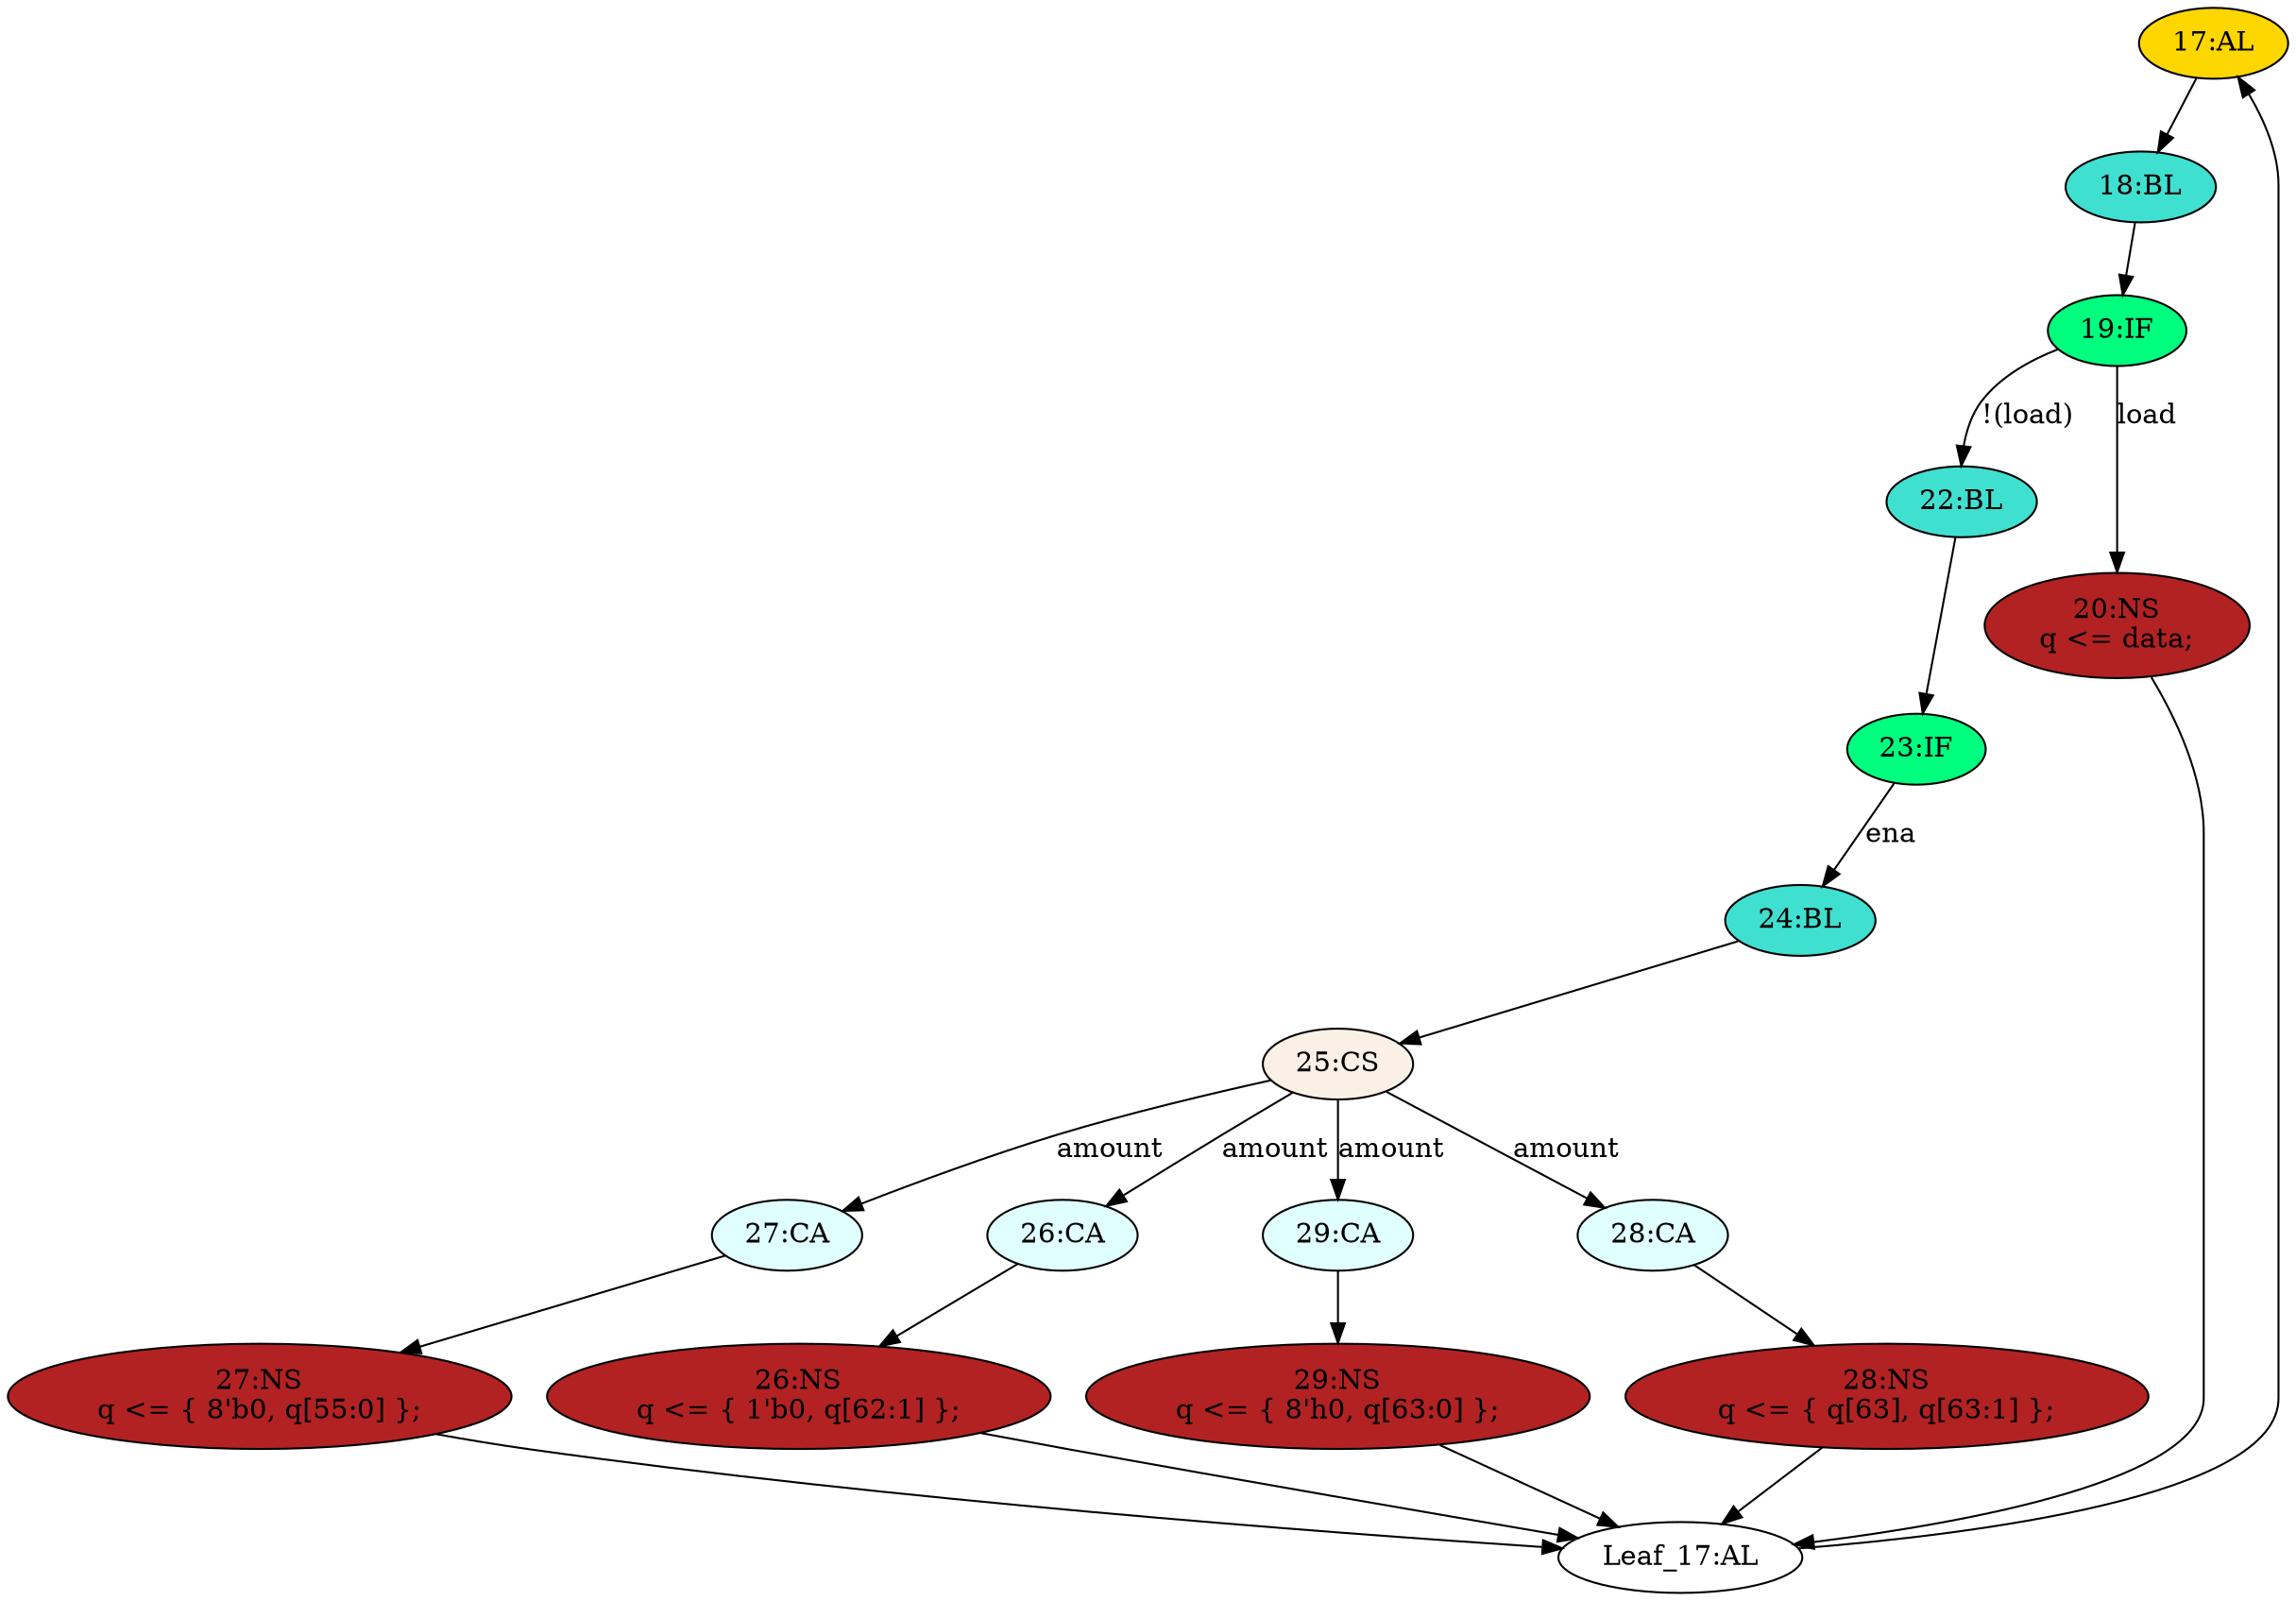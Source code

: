 strict digraph "compose( ,  )" {
	node [label="\N"];
	"17:AL"	[ast="<pyverilog.vparser.ast.Always object at 0x7f5e026771d0>",
		clk_sens=True,
		fillcolor=gold,
		label="17:AL",
		sens="['clk']",
		statements="[]",
		style=filled,
		typ=Always,
		use_var="['load', 'ena', 'amount', 'data', 'q']"];
	"18:BL"	[ast="<pyverilog.vparser.ast.Block object at 0x7f5e02663d10>",
		fillcolor=turquoise,
		label="18:BL",
		statements="[]",
		style=filled,
		typ=Block];
	"17:AL" -> "18:BL"	[cond="[]",
		lineno=None];
	"22:BL"	[ast="<pyverilog.vparser.ast.Block object at 0x7f5e02663e10>",
		fillcolor=turquoise,
		label="22:BL",
		statements="[]",
		style=filled,
		typ=Block];
	"23:IF"	[ast="<pyverilog.vparser.ast.IfStatement object at 0x7f5e023cecd0>",
		fillcolor=springgreen,
		label="23:IF",
		statements="[]",
		style=filled,
		typ=IfStatement];
	"22:BL" -> "23:IF"	[cond="[]",
		lineno=None];
	"19:IF"	[ast="<pyverilog.vparser.ast.IfStatement object at 0x7f5e02663210>",
		fillcolor=springgreen,
		label="19:IF",
		statements="[]",
		style=filled,
		typ=IfStatement];
	"18:BL" -> "19:IF"	[cond="[]",
		lineno=None];
	"20:NS"	[ast="<pyverilog.vparser.ast.NonblockingSubstitution object at 0x7f5e02663610>",
		fillcolor=firebrick,
		label="20:NS
q <= data;",
		statements="[<pyverilog.vparser.ast.NonblockingSubstitution object at 0x7f5e02663610>]",
		style=filled,
		typ=NonblockingSubstitution];
	"Leaf_17:AL"	[def_var="['q']",
		label="Leaf_17:AL"];
	"20:NS" -> "Leaf_17:AL"	[cond="[]",
		lineno=None];
	"26:NS"	[ast="<pyverilog.vparser.ast.NonblockingSubstitution object at 0x7f5e0267dc50>",
		fillcolor=firebrick,
		label="26:NS
q <= { 1'b0, q[62:1] };",
		statements="[<pyverilog.vparser.ast.NonblockingSubstitution object at 0x7f5e0267dc50>]",
		style=filled,
		typ=NonblockingSubstitution];
	"26:NS" -> "Leaf_17:AL"	[cond="[]",
		lineno=None];
	"27:CA"	[ast="<pyverilog.vparser.ast.Case object at 0x7f5e02666950>",
		fillcolor=lightcyan,
		label="27:CA",
		statements="[]",
		style=filled,
		typ=Case];
	"27:NS"	[ast="<pyverilog.vparser.ast.NonblockingSubstitution object at 0x7f5e02666150>",
		fillcolor=firebrick,
		label="27:NS
q <= { 8'b0, q[55:0] };",
		statements="[<pyverilog.vparser.ast.NonblockingSubstitution object at 0x7f5e02666150>]",
		style=filled,
		typ=NonblockingSubstitution];
	"27:CA" -> "27:NS"	[cond="[]",
		lineno=None];
	"28:NS"	[ast="<pyverilog.vparser.ast.NonblockingSubstitution object at 0x7f5e026e0650>",
		fillcolor=firebrick,
		label="28:NS
q <= { q[63], q[63:1] };",
		statements="[<pyverilog.vparser.ast.NonblockingSubstitution object at 0x7f5e026e0650>]",
		style=filled,
		typ=NonblockingSubstitution];
	"28:NS" -> "Leaf_17:AL"	[cond="[]",
		lineno=None];
	"24:BL"	[ast="<pyverilog.vparser.ast.Block object at 0x7f5e023cebd0>",
		fillcolor=turquoise,
		label="24:BL",
		statements="[]",
		style=filled,
		typ=Block];
	"25:CS"	[ast="<pyverilog.vparser.ast.CaseStatement object at 0x7f5e026e0e50>",
		fillcolor=linen,
		label="25:CS",
		statements="[]",
		style=filled,
		typ=CaseStatement];
	"24:BL" -> "25:CS"	[cond="[]",
		lineno=None];
	"19:IF" -> "22:BL"	[cond="['load']",
		label="!(load)",
		lineno=19];
	"19:IF" -> "20:NS"	[cond="['load']",
		label=load,
		lineno=19];
	"29:NS"	[ast="<pyverilog.vparser.ast.NonblockingSubstitution object at 0x7f5e022d8610>",
		fillcolor=firebrick,
		label="29:NS
q <= { 8'h0, q[63:0] };",
		statements="[<pyverilog.vparser.ast.NonblockingSubstitution object at 0x7f5e022d8610>]",
		style=filled,
		typ=NonblockingSubstitution];
	"29:NS" -> "Leaf_17:AL"	[cond="[]",
		lineno=None];
	"27:NS" -> "Leaf_17:AL"	[cond="[]",
		lineno=None];
	"23:IF" -> "24:BL"	[cond="['ena']",
		label=ena,
		lineno=23];
	"26:CA"	[ast="<pyverilog.vparser.ast.Case object at 0x7f5e02671650>",
		fillcolor=lightcyan,
		label="26:CA",
		statements="[]",
		style=filled,
		typ=Case];
	"26:CA" -> "26:NS"	[cond="[]",
		lineno=None];
	"29:CA"	[ast="<pyverilog.vparser.ast.Case object at 0x7f5e02686550>",
		fillcolor=lightcyan,
		label="29:CA",
		statements="[]",
		style=filled,
		typ=Case];
	"29:CA" -> "29:NS"	[cond="[]",
		lineno=None];
	"25:CS" -> "27:CA"	[cond="['amount']",
		label=amount,
		lineno=25];
	"25:CS" -> "26:CA"	[cond="['amount']",
		label=amount,
		lineno=25];
	"25:CS" -> "29:CA"	[cond="['amount']",
		label=amount,
		lineno=25];
	"28:CA"	[ast="<pyverilog.vparser.ast.Case object at 0x7f5e03eff450>",
		fillcolor=lightcyan,
		label="28:CA",
		statements="[]",
		style=filled,
		typ=Case];
	"25:CS" -> "28:CA"	[cond="['amount']",
		label=amount,
		lineno=25];
	"28:CA" -> "28:NS"	[cond="[]",
		lineno=None];
	"Leaf_17:AL" -> "17:AL";
}
